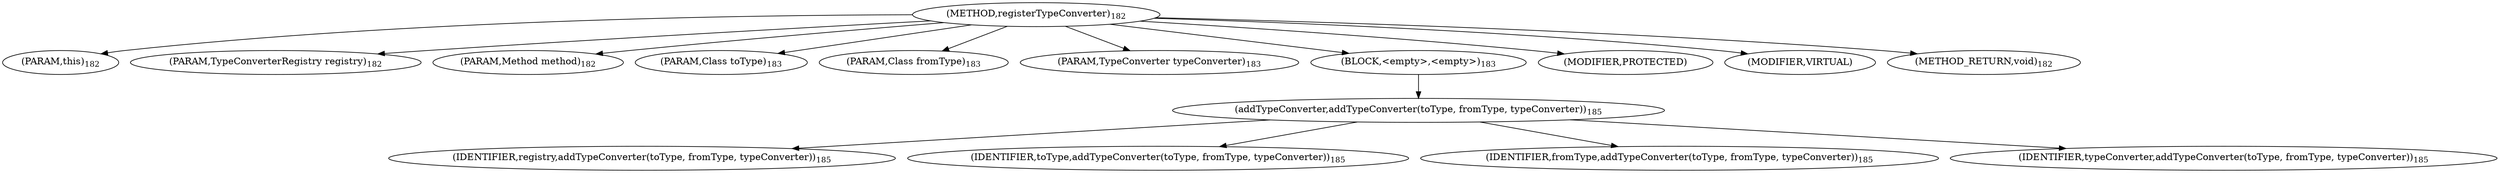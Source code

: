 digraph "registerTypeConverter" {  
"495" [label = <(METHOD,registerTypeConverter)<SUB>182</SUB>> ]
"496" [label = <(PARAM,this)<SUB>182</SUB>> ]
"497" [label = <(PARAM,TypeConverterRegistry registry)<SUB>182</SUB>> ]
"498" [label = <(PARAM,Method method)<SUB>182</SUB>> ]
"499" [label = <(PARAM,Class toType)<SUB>183</SUB>> ]
"500" [label = <(PARAM,Class fromType)<SUB>183</SUB>> ]
"501" [label = <(PARAM,TypeConverter typeConverter)<SUB>183</SUB>> ]
"502" [label = <(BLOCK,&lt;empty&gt;,&lt;empty&gt;)<SUB>183</SUB>> ]
"503" [label = <(addTypeConverter,addTypeConverter(toType, fromType, typeConverter))<SUB>185</SUB>> ]
"504" [label = <(IDENTIFIER,registry,addTypeConverter(toType, fromType, typeConverter))<SUB>185</SUB>> ]
"505" [label = <(IDENTIFIER,toType,addTypeConverter(toType, fromType, typeConverter))<SUB>185</SUB>> ]
"506" [label = <(IDENTIFIER,fromType,addTypeConverter(toType, fromType, typeConverter))<SUB>185</SUB>> ]
"507" [label = <(IDENTIFIER,typeConverter,addTypeConverter(toType, fromType, typeConverter))<SUB>185</SUB>> ]
"508" [label = <(MODIFIER,PROTECTED)> ]
"509" [label = <(MODIFIER,VIRTUAL)> ]
"510" [label = <(METHOD_RETURN,void)<SUB>182</SUB>> ]
  "495" -> "496" 
  "495" -> "497" 
  "495" -> "498" 
  "495" -> "499" 
  "495" -> "500" 
  "495" -> "501" 
  "495" -> "502" 
  "495" -> "508" 
  "495" -> "509" 
  "495" -> "510" 
  "502" -> "503" 
  "503" -> "504" 
  "503" -> "505" 
  "503" -> "506" 
  "503" -> "507" 
}

